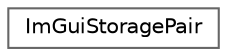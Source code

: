 digraph "类继承关系图"
{
 // LATEX_PDF_SIZE
  bgcolor="transparent";
  edge [fontname=Helvetica,fontsize=10,labelfontname=Helvetica,labelfontsize=10];
  node [fontname=Helvetica,fontsize=10,shape=box,height=0.2,width=0.4];
  rankdir="LR";
  Node0 [id="Node000000",label="ImGuiStoragePair",height=0.2,width=0.4,color="grey40", fillcolor="white", style="filled",URL="$struct_im_gui_storage_pair.html",tooltip=" "];
}
